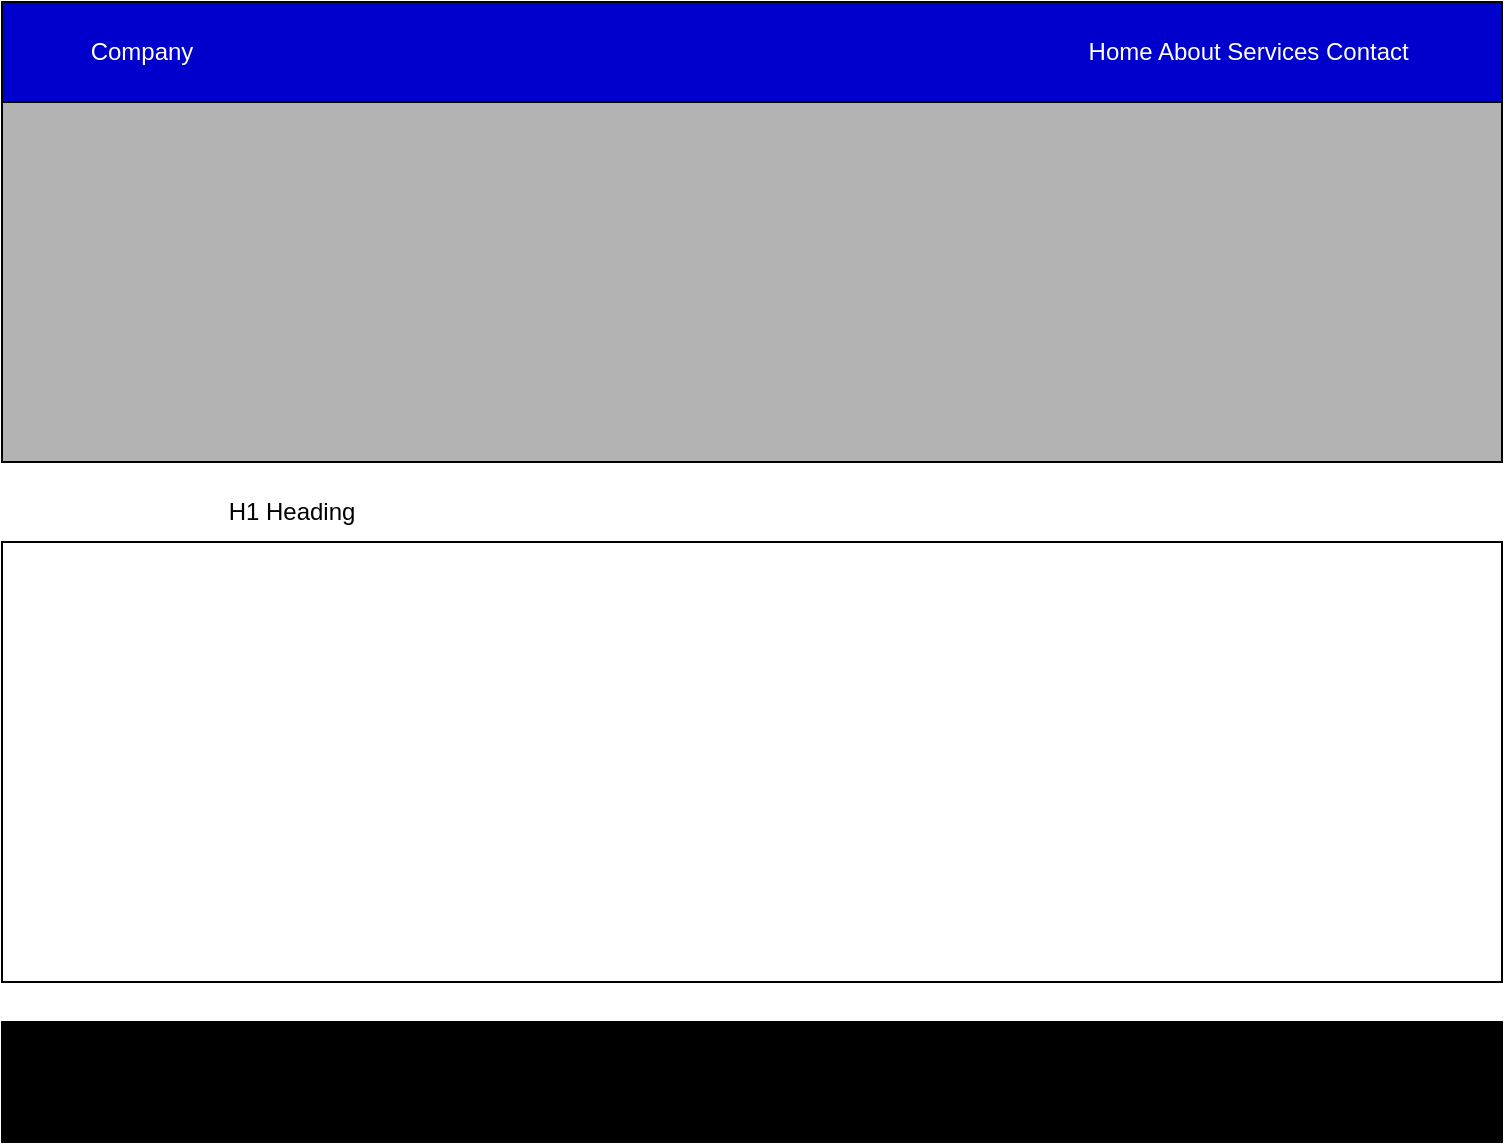 <mxfile version="20.5.1" type="github"><diagram id="o4MLLUvq_rDdkx4cXqdz" name="Leht-1"><mxGraphModel dx="2062" dy="762" grid="1" gridSize="10" guides="1" tooltips="1" connect="1" arrows="1" fold="1" page="1" pageScale="1" pageWidth="827" pageHeight="1169" math="0" shadow="0"><root><mxCell id="0"/><mxCell id="1" parent="0"/><mxCell id="x_4qkeemcewvlGust8jq-1" value="" style="rounded=0;whiteSpace=wrap;html=1;fillColor=#0000CC;" vertex="1" parent="1"><mxGeometry x="40" y="40" width="750" height="50" as="geometry"/></mxCell><mxCell id="x_4qkeemcewvlGust8jq-2" value="" style="rounded=0;whiteSpace=wrap;html=1;fillColor=#B3B3B3;" vertex="1" parent="1"><mxGeometry x="40" y="90" width="750" height="180" as="geometry"/></mxCell><mxCell id="x_4qkeemcewvlGust8jq-3" value="H1 Heading" style="text;html=1;strokeColor=none;fillColor=none;align=center;verticalAlign=middle;whiteSpace=wrap;rounded=0;" vertex="1" parent="1"><mxGeometry x="130" y="280" width="110" height="30" as="geometry"/></mxCell><mxCell id="x_4qkeemcewvlGust8jq-4" value="" style="rounded=0;whiteSpace=wrap;html=1;fillColor=#FFFFFF;" vertex="1" parent="1"><mxGeometry x="40" y="310" width="750" height="220" as="geometry"/></mxCell><mxCell id="x_4qkeemcewvlGust8jq-5" value="" style="rounded=0;whiteSpace=wrap;html=1;fillColor=#000000;" vertex="1" parent="1"><mxGeometry x="40" y="550" width="750" height="60" as="geometry"/></mxCell><mxCell id="x_4qkeemcewvlGust8jq-6" value="Home About Services Contact&amp;nbsp;" style="text;html=1;strokeColor=none;fillColor=none;align=center;verticalAlign=middle;whiteSpace=wrap;rounded=0;fontColor=#FFFFFF;" vertex="1" parent="1"><mxGeometry x="560" y="50" width="210" height="30" as="geometry"/></mxCell><mxCell id="x_4qkeemcewvlGust8jq-7" value="Company" style="text;html=1;strokeColor=none;fillColor=none;align=center;verticalAlign=middle;whiteSpace=wrap;rounded=0;fontColor=#FFFFFF;" vertex="1" parent="1"><mxGeometry x="80" y="50" width="60" height="30" as="geometry"/></mxCell></root></mxGraphModel></diagram></mxfile>